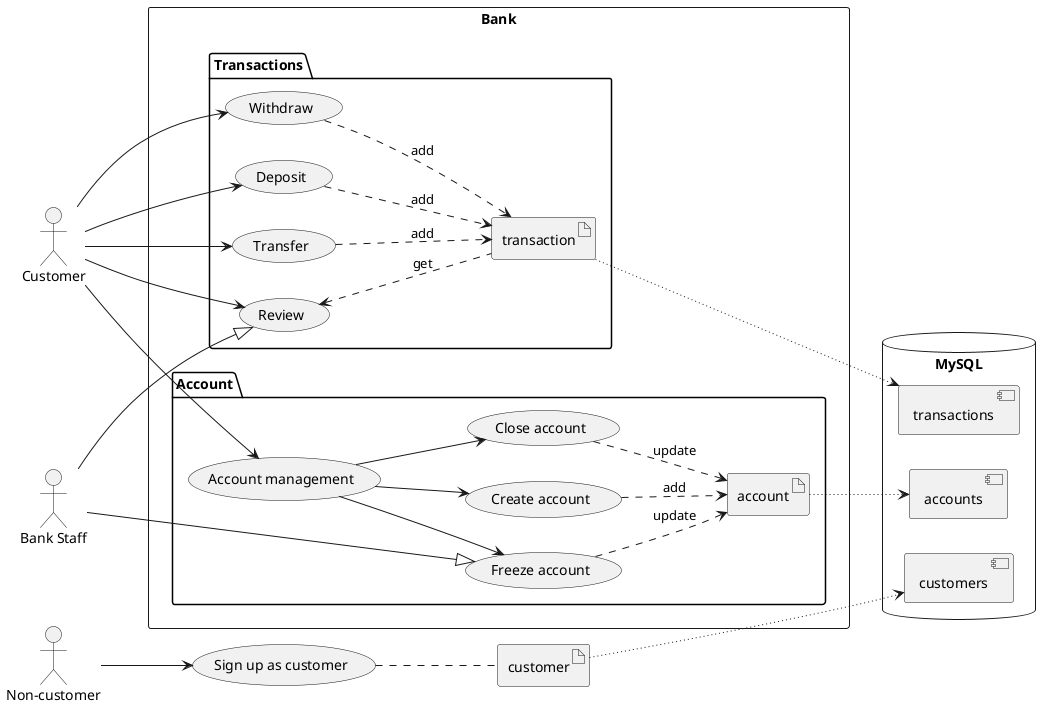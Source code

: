 @startuml
'settings'
left to right direction

'actors'
actor "Non-customer" as nonuser
actor Customer as user
actor "Bank Staff" as staff

'databases'
database MySQL as mysql {
component customers
component accounts
component transactions
}



'bank system'
rectangle Bank {
    'account system'
    package Account {
        (Create account) as createAccount
        (Account management) as manageAccount
        (Freeze account) as freezeAccount
        (Close account) as closeAccount
        artifact account as acc
    }
    'transaction system'
    package Transactions {
        (Withdraw)
        (Deposit)
        (Transfer)
        (Review)
        artifact transaction as trans
    }
}
'signup usecase'
artifact customer
(Sign up as customer) as (signup)
nonuser -down-> (signup)
(signup) .. customer
customer -[dotted]--> customers

    'staff associations'
    staff -|> (Review)
    staff ---|> freezeAccount

    'user associations'
    user --> manageAccount
    user --> (Withdraw)
    user --> (Deposit)
    user --> (Transfer)
    user --> (Review)

    'transaction associations'
    (Withdraw) ..> trans : add
    (Deposit) ..> trans : add
    (Transfer) ..> trans : add
    (Review) <.. trans : get
    trans -[dotted]-> transactions

    'account associations'
    manageAccount --> createAccount
    manageAccount --> freezeAccount
    manageAccount --> closeAccount
    closeAccount -[dashed]-> acc : update
    freezeAccount -[dashed]-> acc : update
    createAccount -[dashed]-> acc : add
    acc -[dotted]-> accounts
@enduml